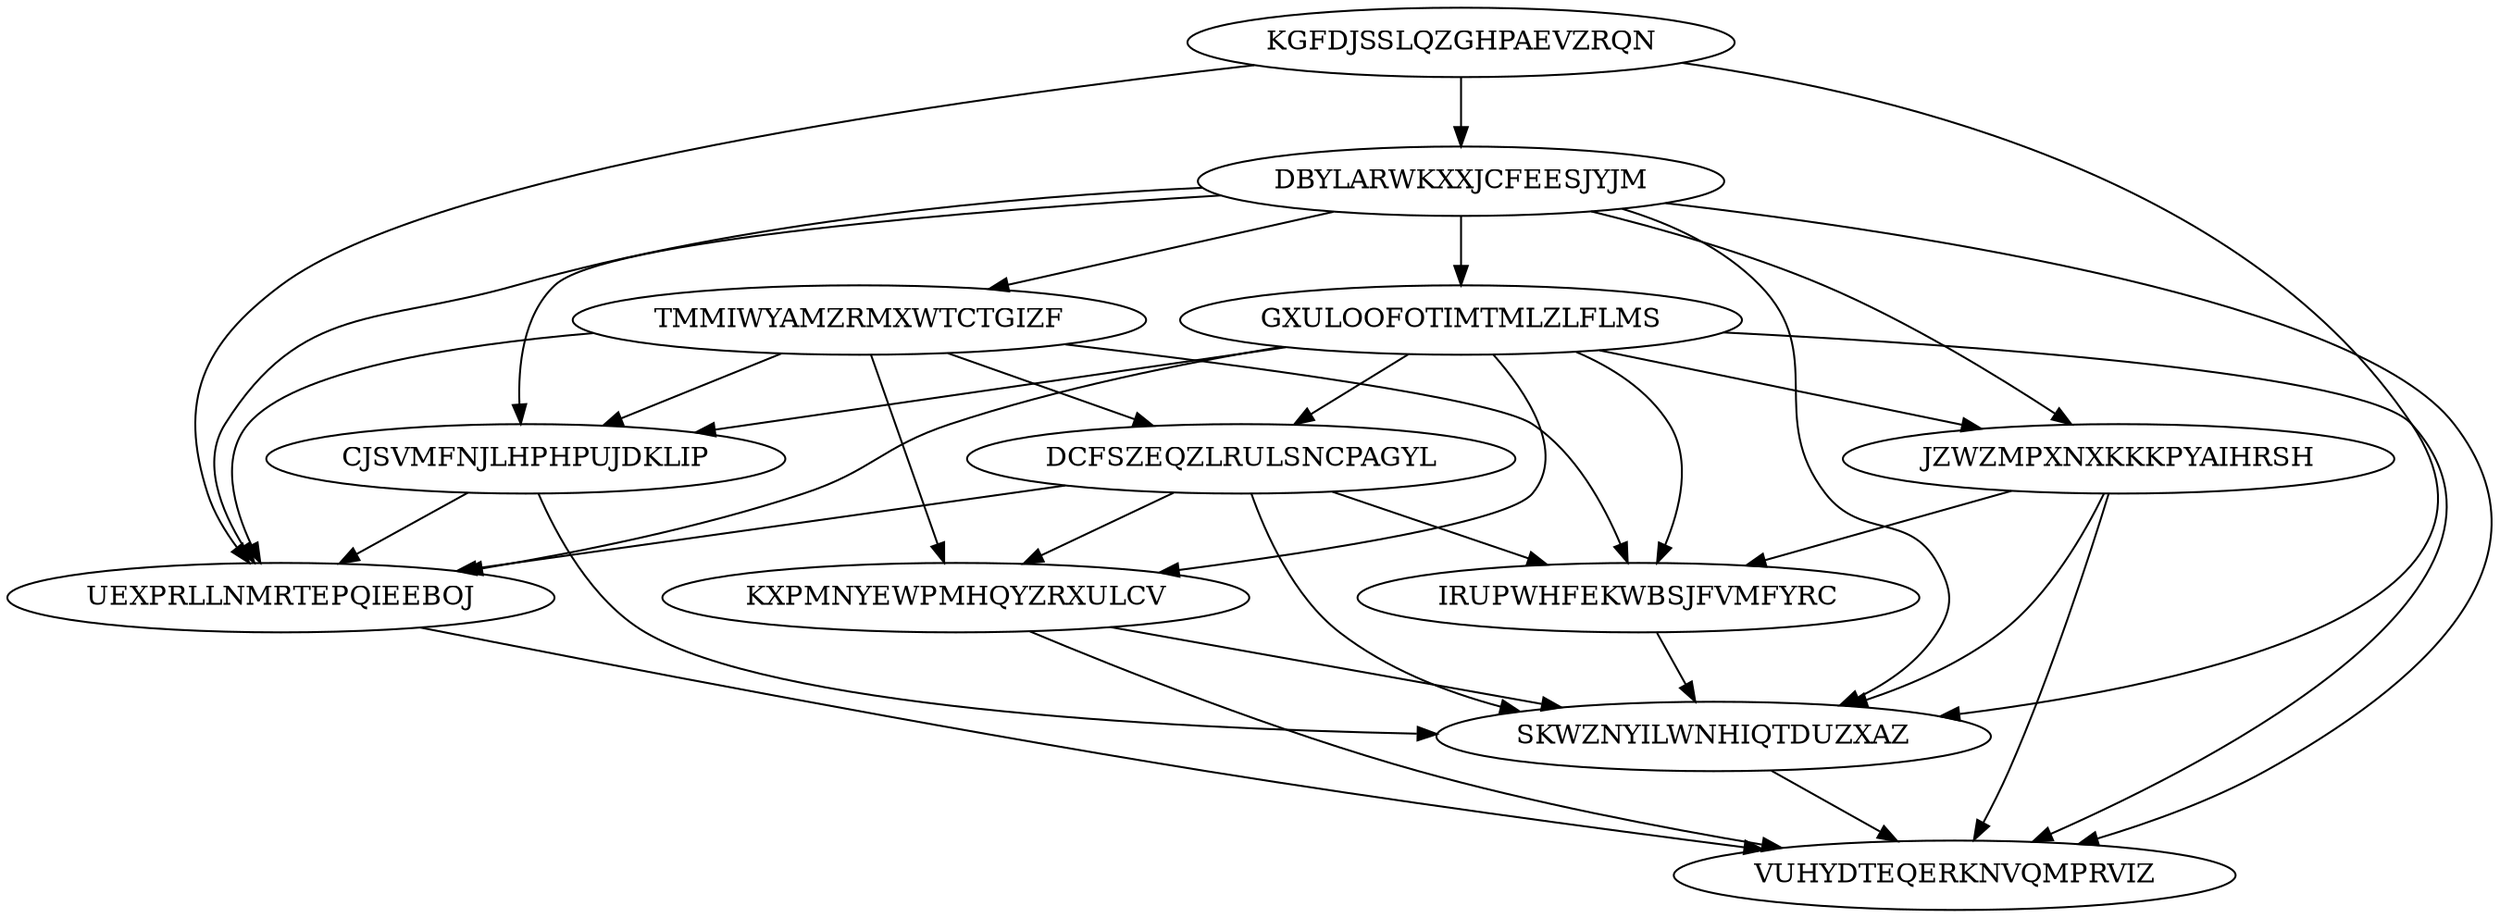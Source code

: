 digraph "N12M36" {
	KGFDJSSLQZGHPAEVZRQN			[Weight=20, Start=0, Processor=1];
	DBYLARWKXXJCFEESJYJM			[Weight=13, Start=20, Processor=1];
	TMMIWYAMZRMXWTCTGIZF			[Weight=18, Start=49, Processor=1];
	GXULOOFOTIMTMLZLFLMS			[Weight=16, Start=33, Processor=1];
	JZWZMPXNXKKKPYAIHRSH			[Weight=18, Start=61, Processor=2];
	CJSVMFNJLHPHPUJDKLIP			[Weight=12, Start=79, Processor=2];
	DCFSZEQZLRULSNCPAGYL			[Weight=16, Start=67, Processor=1];
	KXPMNYEWPMHQYZRXULCV			[Weight=16, Start=83, Processor=1];
	IRUPWHFEKWBSJFVMFYRC			[Weight=14, Start=99, Processor=1];
	SKWZNYILWNHIQTDUZXAZ			[Weight=18, Start=113, Processor=1];
	UEXPRLLNMRTEPQIEEBOJ			[Weight=15, Start=99, Processor=2];
	VUHYDTEQERKNVQMPRVIZ			[Weight=13, Start=131, Processor=1];
	TMMIWYAMZRMXWTCTGIZF -> IRUPWHFEKWBSJFVMFYRC		[Weight=18];
	DCFSZEQZLRULSNCPAGYL -> KXPMNYEWPMHQYZRXULCV		[Weight=20];
	JZWZMPXNXKKKPYAIHRSH -> SKWZNYILWNHIQTDUZXAZ		[Weight=10];
	SKWZNYILWNHIQTDUZXAZ -> VUHYDTEQERKNVQMPRVIZ		[Weight=19];
	JZWZMPXNXKKKPYAIHRSH -> IRUPWHFEKWBSJFVMFYRC		[Weight=18];
	GXULOOFOTIMTMLZLFLMS -> KXPMNYEWPMHQYZRXULCV		[Weight=15];
	GXULOOFOTIMTMLZLFLMS -> CJSVMFNJLHPHPUJDKLIP		[Weight=11];
	JZWZMPXNXKKKPYAIHRSH -> VUHYDTEQERKNVQMPRVIZ		[Weight=15];
	KXPMNYEWPMHQYZRXULCV -> SKWZNYILWNHIQTDUZXAZ		[Weight=20];
	TMMIWYAMZRMXWTCTGIZF -> CJSVMFNJLHPHPUJDKLIP		[Weight=12];
	DBYLARWKXXJCFEESJYJM -> SKWZNYILWNHIQTDUZXAZ		[Weight=18];
	KGFDJSSLQZGHPAEVZRQN -> DBYLARWKXXJCFEESJYJM		[Weight=13];
	DBYLARWKXXJCFEESJYJM -> CJSVMFNJLHPHPUJDKLIP		[Weight=11];
	DCFSZEQZLRULSNCPAGYL -> UEXPRLLNMRTEPQIEEBOJ		[Weight=16];
	TMMIWYAMZRMXWTCTGIZF -> KXPMNYEWPMHQYZRXULCV		[Weight=15];
	DCFSZEQZLRULSNCPAGYL -> SKWZNYILWNHIQTDUZXAZ		[Weight=10];
	DBYLARWKXXJCFEESJYJM -> GXULOOFOTIMTMLZLFLMS		[Weight=17];
	TMMIWYAMZRMXWTCTGIZF -> UEXPRLLNMRTEPQIEEBOJ		[Weight=17];
	KGFDJSSLQZGHPAEVZRQN -> SKWZNYILWNHIQTDUZXAZ		[Weight=20];
	DBYLARWKXXJCFEESJYJM -> TMMIWYAMZRMXWTCTGIZF		[Weight=17];
	CJSVMFNJLHPHPUJDKLIP -> UEXPRLLNMRTEPQIEEBOJ		[Weight=20];
	KGFDJSSLQZGHPAEVZRQN -> UEXPRLLNMRTEPQIEEBOJ		[Weight=16];
	DBYLARWKXXJCFEESJYJM -> VUHYDTEQERKNVQMPRVIZ		[Weight=14];
	TMMIWYAMZRMXWTCTGIZF -> DCFSZEQZLRULSNCPAGYL		[Weight=10];
	IRUPWHFEKWBSJFVMFYRC -> SKWZNYILWNHIQTDUZXAZ		[Weight=17];
	DCFSZEQZLRULSNCPAGYL -> IRUPWHFEKWBSJFVMFYRC		[Weight=10];
	UEXPRLLNMRTEPQIEEBOJ -> VUHYDTEQERKNVQMPRVIZ		[Weight=14];
	GXULOOFOTIMTMLZLFLMS -> UEXPRLLNMRTEPQIEEBOJ		[Weight=13];
	GXULOOFOTIMTMLZLFLMS -> DCFSZEQZLRULSNCPAGYL		[Weight=20];
	GXULOOFOTIMTMLZLFLMS -> JZWZMPXNXKKKPYAIHRSH		[Weight=12];
	KXPMNYEWPMHQYZRXULCV -> VUHYDTEQERKNVQMPRVIZ		[Weight=16];
	DBYLARWKXXJCFEESJYJM -> JZWZMPXNXKKKPYAIHRSH		[Weight=20];
	CJSVMFNJLHPHPUJDKLIP -> SKWZNYILWNHIQTDUZXAZ		[Weight=20];
	GXULOOFOTIMTMLZLFLMS -> IRUPWHFEKWBSJFVMFYRC		[Weight=17];
	GXULOOFOTIMTMLZLFLMS -> VUHYDTEQERKNVQMPRVIZ		[Weight=19];
	DBYLARWKXXJCFEESJYJM -> UEXPRLLNMRTEPQIEEBOJ		[Weight=10];
}
